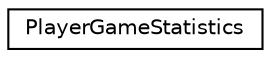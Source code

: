 digraph "Graphical Class Hierarchy"
{
 // LATEX_PDF_SIZE
  edge [fontname="Helvetica",fontsize="10",labelfontname="Helvetica",labelfontsize="10"];
  node [fontname="Helvetica",fontsize="10",shape=record];
  rankdir="LR";
  Node0 [label="PlayerGameStatistics",height=0.2,width=0.4,color="black", fillcolor="white", style="filled",URL="$class_player_game_statistics.html",tooltip=" "];
}
